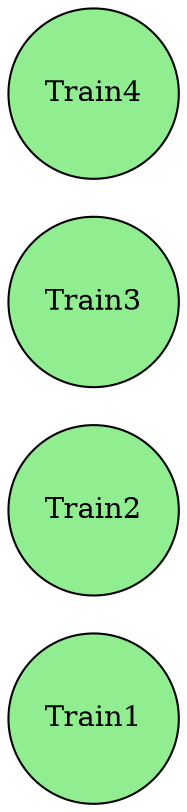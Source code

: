 digraph RAG {
  rankdir=LR;
  node [shape=rectangle, style=filled, fillcolor=lightblue];
  "Train1" [shape=circle, fillcolor=lightgreen];
  "Train2" [shape=circle, fillcolor=lightgreen];
  "Train3" [shape=circle, fillcolor=lightgreen];
  "Train4" [shape=circle, fillcolor=lightgreen];
}
